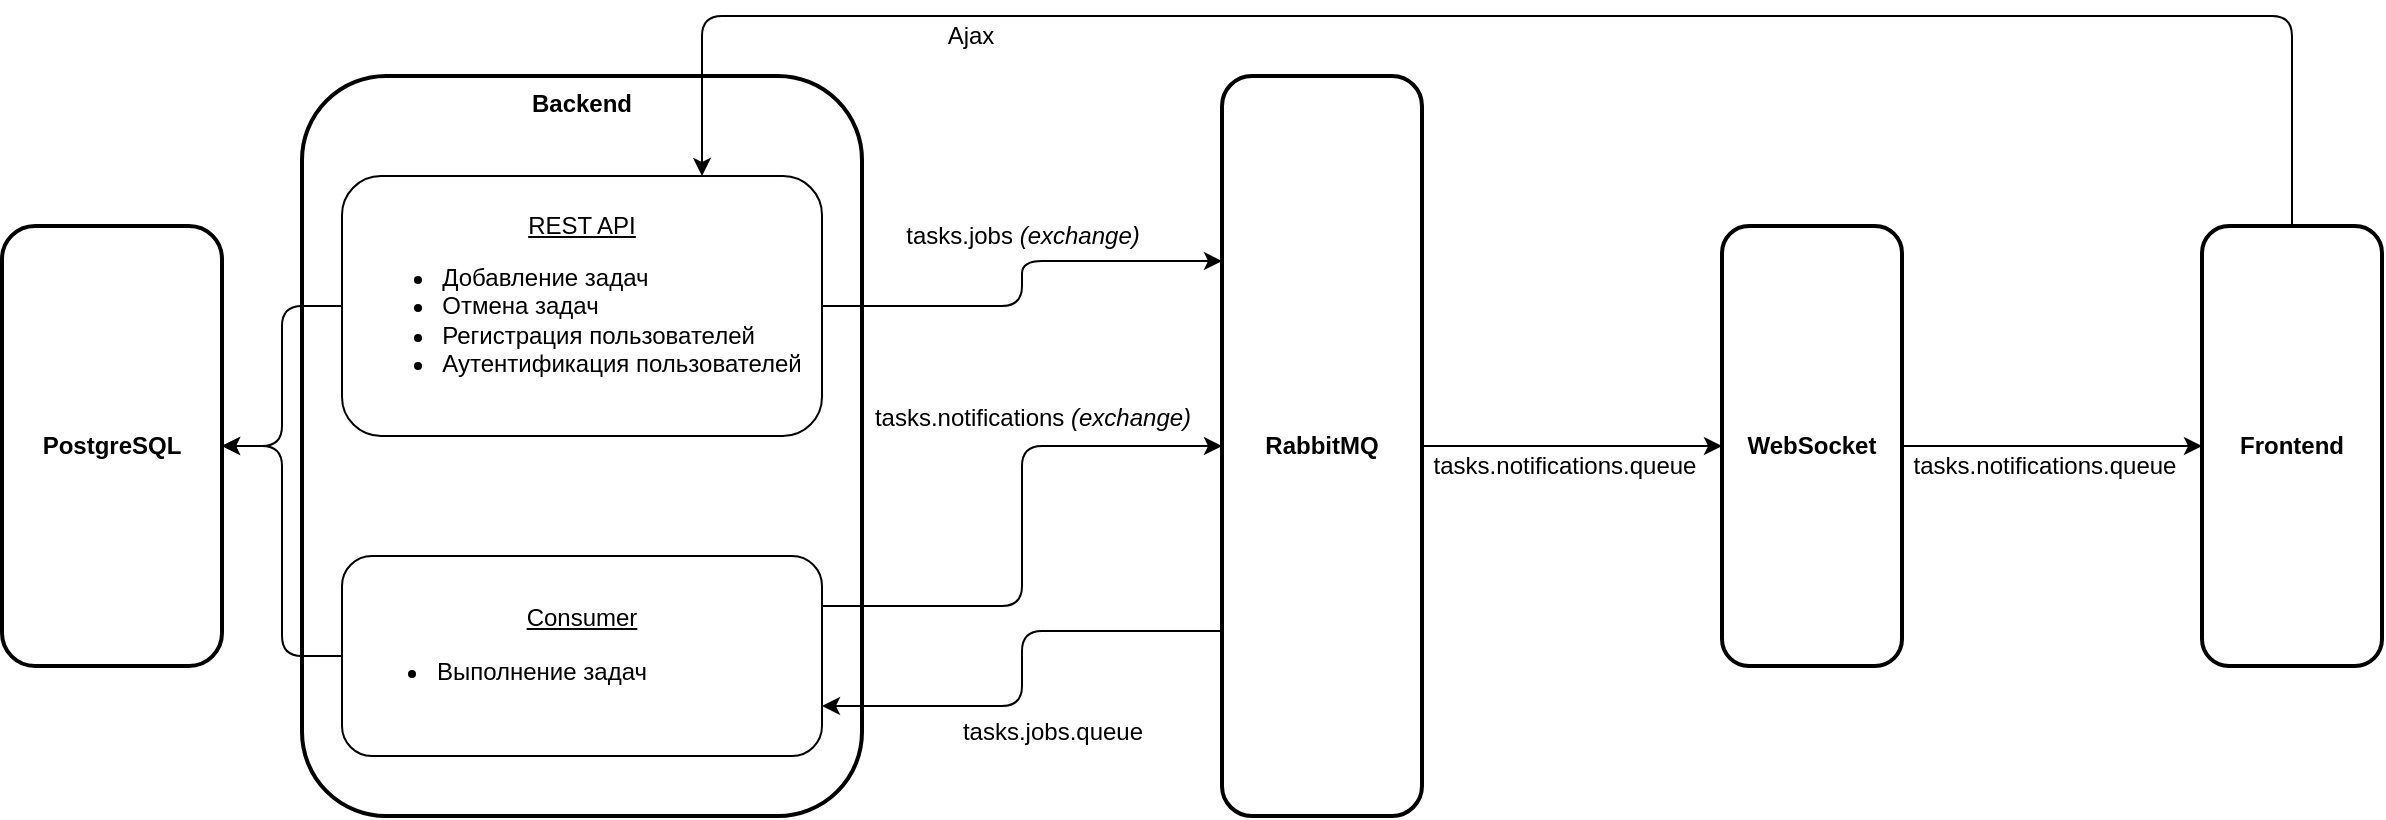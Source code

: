 <mxfile version="12.6.5" type="device"><diagram id="uOQy2IYFla8tkZm4MFzn" name="Page-1"><mxGraphModel dx="2062" dy="1206" grid="1" gridSize="10" guides="1" tooltips="1" connect="1" arrows="1" fold="1" page="1" pageScale="1" pageWidth="4681" pageHeight="3300" math="0" shadow="0"><root><mxCell id="0"/><mxCell id="1" parent="0"/><mxCell id="7Xqf64egYMrQWM5bVLoh-14" value="&lt;b&gt;Backend&lt;/b&gt;" style="rounded=1;whiteSpace=wrap;html=1;verticalAlign=top;align=center;strokeWidth=2;" parent="1" vertex="1"><mxGeometry x="940" y="1340" width="280" height="370" as="geometry"/></mxCell><mxCell id="7Xqf64egYMrQWM5bVLoh-16" value="&lt;b&gt;Frontend&lt;/b&gt;" style="rounded=1;whiteSpace=wrap;html=1;strokeWidth=2;" parent="1" vertex="1"><mxGeometry x="1890" y="1415" width="90" height="220" as="geometry"/></mxCell><mxCell id="7Xqf64egYMrQWM5bVLoh-17" value="&lt;b&gt;PostgreSQL&lt;/b&gt;" style="rounded=1;whiteSpace=wrap;html=1;strokeWidth=2;" parent="1" vertex="1"><mxGeometry x="790" y="1415" width="110" height="220" as="geometry"/></mxCell><mxCell id="7Xqf64egYMrQWM5bVLoh-18" value="&lt;b&gt;WebSocket&lt;/b&gt;" style="rounded=1;whiteSpace=wrap;html=1;strokeWidth=2;" parent="1" vertex="1"><mxGeometry x="1650" y="1415" width="90" height="220" as="geometry"/></mxCell><mxCell id="7Xqf64egYMrQWM5bVLoh-19" value="&lt;b&gt;RabbitMQ&lt;/b&gt;" style="rounded=1;whiteSpace=wrap;html=1;strokeWidth=2;" parent="1" vertex="1"><mxGeometry x="1400" y="1340" width="100" height="370" as="geometry"/></mxCell><mxCell id="7Xqf64egYMrQWM5bVLoh-21" value="&lt;div&gt;&lt;span&gt;&lt;u&gt;Consumer&lt;/u&gt;&lt;/span&gt;&lt;/div&gt;&lt;div&gt;&lt;ul&gt;&lt;li&gt;&lt;span&gt;Выполнение задач&amp;nbsp; &amp;nbsp; &amp;nbsp; &amp;nbsp; &amp;nbsp; &amp;nbsp; &amp;nbsp; &amp;nbsp; &amp;nbsp; &amp;nbsp; &amp;nbsp; &amp;nbsp;&amp;nbsp;&lt;/span&gt;&lt;/li&gt;&lt;/ul&gt;&lt;/div&gt;" style="rounded=1;whiteSpace=wrap;html=1;align=center;" parent="1" vertex="1"><mxGeometry x="960" y="1580" width="240" height="100" as="geometry"/></mxCell><mxCell id="7Xqf64egYMrQWM5bVLoh-22" value="&lt;u&gt;REST API&lt;/u&gt;&lt;br&gt;&lt;div style=&quot;text-align: left&quot;&gt;&lt;ul&gt;&lt;li&gt;&lt;span&gt;Добавление задач&lt;/span&gt;&lt;/li&gt;&lt;li&gt;&lt;span&gt;Отмена задач&lt;/span&gt;&lt;/li&gt;&lt;li&gt;&lt;span&gt;Регистрация пользователей&lt;/span&gt;&lt;/li&gt;&lt;li&gt;Аутентификация пользователей&lt;/li&gt;&lt;/ul&gt;&lt;/div&gt;" style="rounded=1;whiteSpace=wrap;html=1;" parent="1" vertex="1"><mxGeometry x="960" y="1390" width="240" height="130" as="geometry"/></mxCell><mxCell id="7Xqf64egYMrQWM5bVLoh-25" value="" style="endArrow=none;startArrow=classic;html=1;exitX=1;exitY=0.5;exitDx=0;exitDy=0;entryX=0;entryY=0.5;entryDx=0;entryDy=0;edgeStyle=orthogonalEdgeStyle;endFill=0;" parent="1" source="7Xqf64egYMrQWM5bVLoh-17" target="7Xqf64egYMrQWM5bVLoh-22" edge="1"><mxGeometry width="50" height="50" relative="1" as="geometry"><mxPoint x="910" y="1300" as="sourcePoint"/><mxPoint x="960" y="1250" as="targetPoint"/></mxGeometry></mxCell><mxCell id="7Xqf64egYMrQWM5bVLoh-26" value="" style="endArrow=none;startArrow=classic;html=1;exitX=1;exitY=0.5;exitDx=0;exitDy=0;entryX=0;entryY=0.5;entryDx=0;entryDy=0;edgeStyle=orthogonalEdgeStyle;endFill=0;" parent="1" source="7Xqf64egYMrQWM5bVLoh-17" target="7Xqf64egYMrQWM5bVLoh-21" edge="1"><mxGeometry width="50" height="50" relative="1" as="geometry"><mxPoint x="910" y="1405" as="sourcePoint"/><mxPoint x="970" y="1430" as="targetPoint"/></mxGeometry></mxCell><mxCell id="7Xqf64egYMrQWM5bVLoh-27" value="" style="endArrow=classic;startArrow=none;html=1;exitX=1;exitY=0.5;exitDx=0;exitDy=0;entryX=0;entryY=0.25;entryDx=0;entryDy=0;edgeStyle=orthogonalEdgeStyle;startFill=0;" parent="1" source="7Xqf64egYMrQWM5bVLoh-22" target="7Xqf64egYMrQWM5bVLoh-19" edge="1"><mxGeometry width="50" height="50" relative="1" as="geometry"><mxPoint x="910" y="1460" as="sourcePoint"/><mxPoint x="970" y="1430" as="targetPoint"/></mxGeometry></mxCell><mxCell id="7Xqf64egYMrQWM5bVLoh-38" value="tasks.jobs&amp;nbsp;&lt;i&gt;(exchange)&lt;/i&gt;" style="text;html=1;align=center;verticalAlign=middle;resizable=0;points=[];labelBackgroundColor=#ffffff;" parent="7Xqf64egYMrQWM5bVLoh-27" vertex="1" connectable="0"><mxGeometry x="-0.237" y="-1" relative="1" as="geometry"><mxPoint x="15" y="-36" as="offset"/></mxGeometry></mxCell><mxCell id="7Xqf64egYMrQWM5bVLoh-28" value="" style="endArrow=none;startArrow=classic;html=1;exitX=1;exitY=0.75;exitDx=0;exitDy=0;entryX=0;entryY=0.75;entryDx=0;entryDy=0;edgeStyle=orthogonalEdgeStyle;startFill=1;endFill=0;" parent="1" source="7Xqf64egYMrQWM5bVLoh-21" target="7Xqf64egYMrQWM5bVLoh-19" edge="1"><mxGeometry width="50" height="50" relative="1" as="geometry"><mxPoint x="1090" y="1430" as="sourcePoint"/><mxPoint x="1150" y="1460" as="targetPoint"/></mxGeometry></mxCell><mxCell id="7Xqf64egYMrQWM5bVLoh-37" value="tasks.jobs.queue" style="text;html=1;align=center;verticalAlign=middle;resizable=0;points=[];labelBackgroundColor=#ffffff;" parent="7Xqf64egYMrQWM5bVLoh-28" vertex="1" connectable="0"><mxGeometry x="-0.159" y="-2" relative="1" as="geometry"><mxPoint x="13" y="13" as="offset"/></mxGeometry></mxCell><mxCell id="7Xqf64egYMrQWM5bVLoh-29" value="" style="endArrow=none;startArrow=classic;html=1;exitX=0;exitY=0.5;exitDx=0;exitDy=0;entryX=1;entryY=0.5;entryDx=0;entryDy=0;edgeStyle=orthogonalEdgeStyle;startFill=1;endFill=0;" parent="1" source="7Xqf64egYMrQWM5bVLoh-18" target="7Xqf64egYMrQWM5bVLoh-19" edge="1"><mxGeometry width="50" height="50" relative="1" as="geometry"><mxPoint x="1490" y="1515" as="sourcePoint"/><mxPoint x="1700" y="1515" as="targetPoint"/></mxGeometry></mxCell><mxCell id="7Xqf64egYMrQWM5bVLoh-34" value="tasks.notifications.queue" style="text;html=1;align=center;verticalAlign=middle;resizable=0;points=[];labelBackgroundColor=#ffffff;" parent="7Xqf64egYMrQWM5bVLoh-29" vertex="1" connectable="0"><mxGeometry x="0.222" y="3" relative="1" as="geometry"><mxPoint x="12" y="7" as="offset"/></mxGeometry></mxCell><mxCell id="7Xqf64egYMrQWM5bVLoh-35" value="" style="endArrow=none;startArrow=classic;html=1;exitX=0;exitY=0.5;exitDx=0;exitDy=0;edgeStyle=orthogonalEdgeStyle;startFill=1;endFill=0;entryX=1;entryY=0.5;entryDx=0;entryDy=0;" parent="1" source="7Xqf64egYMrQWM5bVLoh-16" target="7Xqf64egYMrQWM5bVLoh-18" edge="1"><mxGeometry width="50" height="50" relative="1" as="geometry"><mxPoint x="1660" y="1535" as="sourcePoint"/><mxPoint x="1840" y="1545" as="targetPoint"/></mxGeometry></mxCell><mxCell id="7Xqf64egYMrQWM5bVLoh-36" value="tasks.notifications.queue" style="text;html=1;align=center;verticalAlign=middle;resizable=0;points=[];labelBackgroundColor=#ffffff;" parent="7Xqf64egYMrQWM5bVLoh-35" vertex="1" connectable="0"><mxGeometry x="0.222" y="3" relative="1" as="geometry"><mxPoint x="12" y="7" as="offset"/></mxGeometry></mxCell><mxCell id="7Xqf64egYMrQWM5bVLoh-39" value="" style="endArrow=classic;startArrow=none;html=1;exitX=1;exitY=0.25;exitDx=0;exitDy=0;entryX=0;entryY=0.5;entryDx=0;entryDy=0;edgeStyle=orthogonalEdgeStyle;startFill=0;" parent="1" source="7Xqf64egYMrQWM5bVLoh-21" target="7Xqf64egYMrQWM5bVLoh-19" edge="1"><mxGeometry width="50" height="50" relative="1" as="geometry"><mxPoint x="1090" y="1430" as="sourcePoint"/><mxPoint x="1330" y="1405" as="targetPoint"/></mxGeometry></mxCell><mxCell id="7Xqf64egYMrQWM5bVLoh-40" value="tasks.notifications &lt;i&gt;(exchange)&lt;/i&gt;" style="text;html=1;align=center;verticalAlign=middle;resizable=0;points=[];labelBackgroundColor=#ffffff;" parent="7Xqf64egYMrQWM5bVLoh-39" vertex="1" connectable="0"><mxGeometry x="-0.237" y="-1" relative="1" as="geometry"><mxPoint x="4" y="-87" as="offset"/></mxGeometry></mxCell><mxCell id="7Xqf64egYMrQWM5bVLoh-42" value="" style="endArrow=none;startArrow=classic;html=1;exitX=0.75;exitY=0;exitDx=0;exitDy=0;entryX=0.5;entryY=0;entryDx=0;entryDy=0;edgeStyle=orthogonalEdgeStyle;endFill=0;" parent="1" source="7Xqf64egYMrQWM5bVLoh-22" target="7Xqf64egYMrQWM5bVLoh-16" edge="1"><mxGeometry width="50" height="50" relative="1" as="geometry"><mxPoint x="910" y="1460" as="sourcePoint"/><mxPoint x="970" y="1515" as="targetPoint"/><Array as="points"><mxPoint x="1140" y="1310"/><mxPoint x="1935" y="1310"/></Array></mxGeometry></mxCell><mxCell id="7Xqf64egYMrQWM5bVLoh-43" value="Ajax" style="text;html=1;align=center;verticalAlign=middle;resizable=0;points=[];labelBackgroundColor=#ffffff;" parent="7Xqf64egYMrQWM5bVLoh-42" vertex="1" connectable="0"><mxGeometry x="0.208" y="-1" relative="1" as="geometry"><mxPoint x="-378" y="9" as="offset"/></mxGeometry></mxCell></root></mxGraphModel></diagram></mxfile>